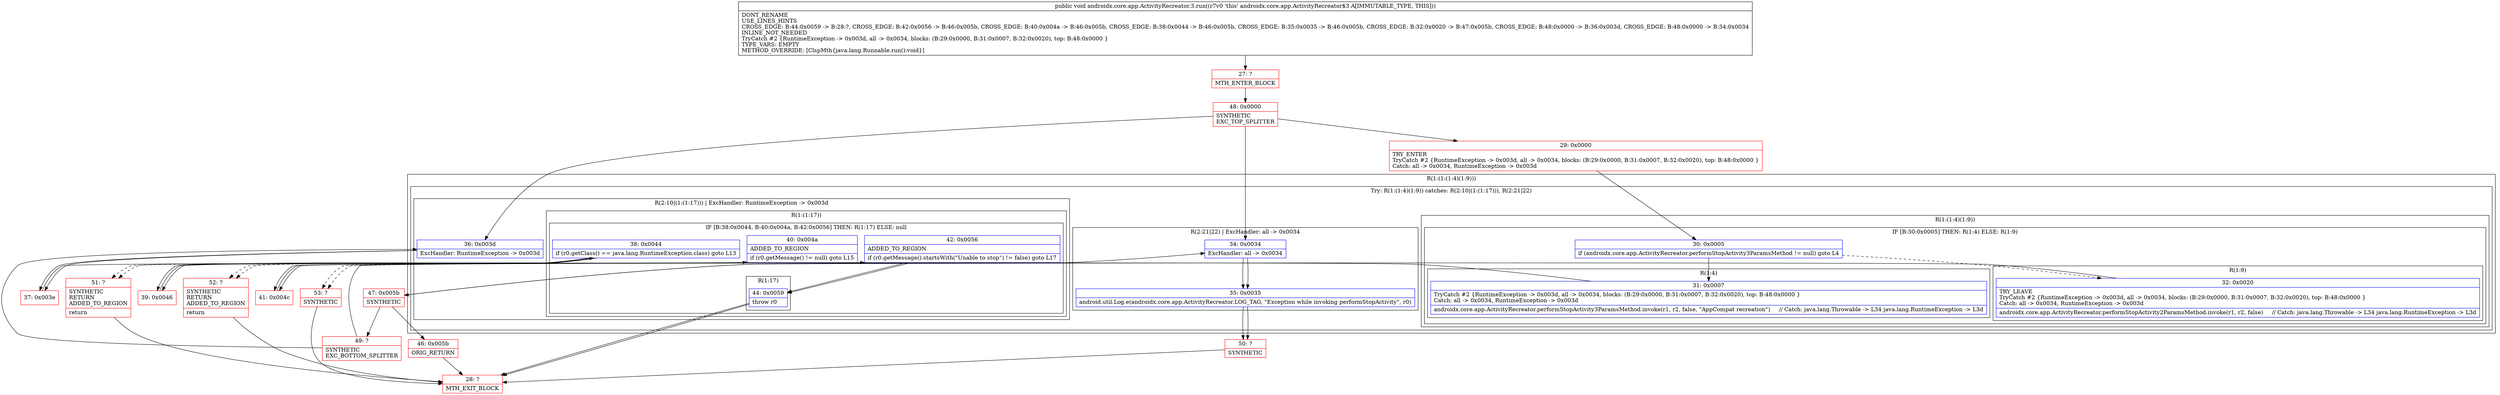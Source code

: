 digraph "CFG forandroidx.core.app.ActivityRecreator.3.run()V" {
subgraph cluster_Region_1524759243 {
label = "R(1:(1:(1:4)(1:9)))";
node [shape=record,color=blue];
subgraph cluster_TryCatchRegion_1775204333 {
label = "Try: R(1:(1:4)(1:9)) catches: R(2:10|(1:(1:17))), R(2:21|22)";
node [shape=record,color=blue];
subgraph cluster_Region_2028380296 {
label = "R(1:(1:4)(1:9))";
node [shape=record,color=blue];
subgraph cluster_IfRegion_1672965322 {
label = "IF [B:30:0x0005] THEN: R(1:4) ELSE: R(1:9)";
node [shape=record,color=blue];
Node_30 [shape=record,label="{30\:\ 0x0005|if (androidx.core.app.ActivityRecreator.performStopActivity3ParamsMethod != null) goto L4\l}"];
subgraph cluster_Region_919991765 {
label = "R(1:4)";
node [shape=record,color=blue];
Node_31 [shape=record,label="{31\:\ 0x0007|TryCatch #2 \{RuntimeException \-\> 0x003d, all \-\> 0x0034, blocks: (B:29:0x0000, B:31:0x0007, B:32:0x0020), top: B:48:0x0000 \}\lCatch: all \-\> 0x0034, RuntimeException \-\> 0x003d\l|androidx.core.app.ActivityRecreator.performStopActivity3ParamsMethod.invoke(r1, r2, false, \"AppCompat recreation\")     \/\/ Catch: java.lang.Throwable \-\> L34 java.lang.RuntimeException \-\> L3d\l}"];
}
subgraph cluster_Region_616013053 {
label = "R(1:9)";
node [shape=record,color=blue];
Node_32 [shape=record,label="{32\:\ 0x0020|TRY_LEAVE\lTryCatch #2 \{RuntimeException \-\> 0x003d, all \-\> 0x0034, blocks: (B:29:0x0000, B:31:0x0007, B:32:0x0020), top: B:48:0x0000 \}\lCatch: all \-\> 0x0034, RuntimeException \-\> 0x003d\l|androidx.core.app.ActivityRecreator.performStopActivity2ParamsMethod.invoke(r1, r2, false)     \/\/ Catch: java.lang.Throwable \-\> L34 java.lang.RuntimeException \-\> L3d\l}"];
}
}
}
subgraph cluster_Region_1771608579 {
label = "R(2:10|(1:(1:17))) | ExcHandler: RuntimeException \-\> 0x003d\l";
node [shape=record,color=blue];
Node_36 [shape=record,label="{36\:\ 0x003d|ExcHandler: RuntimeException \-\> 0x003d\l}"];
subgraph cluster_Region_831613638 {
label = "R(1:(1:17))";
node [shape=record,color=blue];
subgraph cluster_IfRegion_678644348 {
label = "IF [B:38:0x0044, B:40:0x004a, B:42:0x0056] THEN: R(1:17) ELSE: null";
node [shape=record,color=blue];
Node_38 [shape=record,label="{38\:\ 0x0044|if (r0.getClass() == java.lang.RuntimeException.class) goto L13\l}"];
Node_40 [shape=record,label="{40\:\ 0x004a|ADDED_TO_REGION\l|if (r0.getMessage() != null) goto L15\l}"];
Node_42 [shape=record,label="{42\:\ 0x0056|ADDED_TO_REGION\l|if (r0.getMessage().startsWith(\"Unable to stop\") != false) goto L17\l}"];
subgraph cluster_Region_817593339 {
label = "R(1:17)";
node [shape=record,color=blue];
Node_44 [shape=record,label="{44\:\ 0x0059|throw r0\l}"];
}
}
}
}
subgraph cluster_Region_501135213 {
label = "R(2:21|22) | ExcHandler: all \-\> 0x0034\l";
node [shape=record,color=blue];
Node_34 [shape=record,label="{34\:\ 0x0034|ExcHandler: all \-\> 0x0034\l}"];
Node_35 [shape=record,label="{35\:\ 0x0035|android.util.Log.e(androidx.core.app.ActivityRecreator.LOG_TAG, \"Exception while invoking performStopActivity\", r0)\l}"];
}
}
}
subgraph cluster_Region_1771608579 {
label = "R(2:10|(1:(1:17))) | ExcHandler: RuntimeException \-\> 0x003d\l";
node [shape=record,color=blue];
Node_36 [shape=record,label="{36\:\ 0x003d|ExcHandler: RuntimeException \-\> 0x003d\l}"];
subgraph cluster_Region_831613638 {
label = "R(1:(1:17))";
node [shape=record,color=blue];
subgraph cluster_IfRegion_678644348 {
label = "IF [B:38:0x0044, B:40:0x004a, B:42:0x0056] THEN: R(1:17) ELSE: null";
node [shape=record,color=blue];
Node_38 [shape=record,label="{38\:\ 0x0044|if (r0.getClass() == java.lang.RuntimeException.class) goto L13\l}"];
Node_40 [shape=record,label="{40\:\ 0x004a|ADDED_TO_REGION\l|if (r0.getMessage() != null) goto L15\l}"];
Node_42 [shape=record,label="{42\:\ 0x0056|ADDED_TO_REGION\l|if (r0.getMessage().startsWith(\"Unable to stop\") != false) goto L17\l}"];
subgraph cluster_Region_817593339 {
label = "R(1:17)";
node [shape=record,color=blue];
Node_44 [shape=record,label="{44\:\ 0x0059|throw r0\l}"];
}
}
}
}
subgraph cluster_Region_501135213 {
label = "R(2:21|22) | ExcHandler: all \-\> 0x0034\l";
node [shape=record,color=blue];
Node_34 [shape=record,label="{34\:\ 0x0034|ExcHandler: all \-\> 0x0034\l}"];
Node_35 [shape=record,label="{35\:\ 0x0035|android.util.Log.e(androidx.core.app.ActivityRecreator.LOG_TAG, \"Exception while invoking performStopActivity\", r0)\l}"];
}
Node_27 [shape=record,color=red,label="{27\:\ ?|MTH_ENTER_BLOCK\l}"];
Node_48 [shape=record,color=red,label="{48\:\ 0x0000|SYNTHETIC\lEXC_TOP_SPLITTER\l}"];
Node_29 [shape=record,color=red,label="{29\:\ 0x0000|TRY_ENTER\lTryCatch #2 \{RuntimeException \-\> 0x003d, all \-\> 0x0034, blocks: (B:29:0x0000, B:31:0x0007, B:32:0x0020), top: B:48:0x0000 \}\lCatch: all \-\> 0x0034, RuntimeException \-\> 0x003d\l}"];
Node_47 [shape=record,color=red,label="{47\:\ 0x005b|SYNTHETIC\l}"];
Node_46 [shape=record,color=red,label="{46\:\ 0x005b|ORIG_RETURN\l}"];
Node_28 [shape=record,color=red,label="{28\:\ ?|MTH_EXIT_BLOCK\l}"];
Node_49 [shape=record,color=red,label="{49\:\ ?|SYNTHETIC\lEXC_BOTTOM_SPLITTER\l}"];
Node_37 [shape=record,color=red,label="{37\:\ 0x003e}"];
Node_39 [shape=record,color=red,label="{39\:\ 0x0046}"];
Node_41 [shape=record,color=red,label="{41\:\ 0x004c}"];
Node_53 [shape=record,color=red,label="{53\:\ ?|SYNTHETIC\l}"];
Node_52 [shape=record,color=red,label="{52\:\ ?|SYNTHETIC\lRETURN\lADDED_TO_REGION\l|return\l}"];
Node_51 [shape=record,color=red,label="{51\:\ ?|SYNTHETIC\lRETURN\lADDED_TO_REGION\l|return\l}"];
Node_50 [shape=record,color=red,label="{50\:\ ?|SYNTHETIC\l}"];
MethodNode[shape=record,label="{public void androidx.core.app.ActivityRecreator.3.run((r7v0 'this' androidx.core.app.ActivityRecreator$3 A[IMMUTABLE_TYPE, THIS]))  | DONT_RENAME\lUSE_LINES_HINTS\lCROSS_EDGE: B:44:0x0059 \-\> B:28:?, CROSS_EDGE: B:42:0x0056 \-\> B:46:0x005b, CROSS_EDGE: B:40:0x004a \-\> B:46:0x005b, CROSS_EDGE: B:38:0x0044 \-\> B:46:0x005b, CROSS_EDGE: B:35:0x0035 \-\> B:46:0x005b, CROSS_EDGE: B:32:0x0020 \-\> B:47:0x005b, CROSS_EDGE: B:48:0x0000 \-\> B:36:0x003d, CROSS_EDGE: B:48:0x0000 \-\> B:34:0x0034\lINLINE_NOT_NEEDED\lTryCatch #2 \{RuntimeException \-\> 0x003d, all \-\> 0x0034, blocks: (B:29:0x0000, B:31:0x0007, B:32:0x0020), top: B:48:0x0000 \}\lTYPE_VARS: EMPTY\lMETHOD_OVERRIDE: [ClspMth\{java.lang.Runnable.run():void\}]\l}"];
MethodNode -> Node_27;Node_30 -> Node_31;
Node_30 -> Node_32[style=dashed];
Node_31 -> Node_47;
Node_32 -> Node_47;
Node_36 -> Node_37;
Node_38 -> Node_39;
Node_38 -> Node_51[style=dashed];
Node_40 -> Node_41;
Node_40 -> Node_52[style=dashed];
Node_42 -> Node_44;
Node_42 -> Node_53[style=dashed];
Node_44 -> Node_28;
Node_34 -> Node_35;
Node_35 -> Node_50;
Node_36 -> Node_37;
Node_38 -> Node_39;
Node_38 -> Node_51[style=dashed];
Node_40 -> Node_41;
Node_40 -> Node_52[style=dashed];
Node_42 -> Node_44;
Node_42 -> Node_53[style=dashed];
Node_44 -> Node_28;
Node_34 -> Node_35;
Node_35 -> Node_50;
Node_27 -> Node_48;
Node_48 -> Node_29;
Node_48 -> Node_36;
Node_48 -> Node_34;
Node_29 -> Node_30;
Node_47 -> Node_46;
Node_47 -> Node_49;
Node_46 -> Node_28;
Node_49 -> Node_36;
Node_49 -> Node_34;
Node_37 -> Node_38;
Node_39 -> Node_40;
Node_41 -> Node_42;
Node_53 -> Node_28;
Node_52 -> Node_28;
Node_51 -> Node_28;
Node_50 -> Node_28;
}


